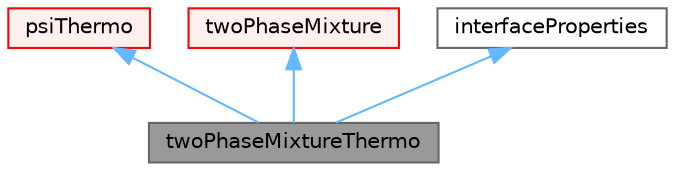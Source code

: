 digraph "twoPhaseMixtureThermo"
{
 // LATEX_PDF_SIZE
  bgcolor="transparent";
  edge [fontname=Helvetica,fontsize=10,labelfontname=Helvetica,labelfontsize=10];
  node [fontname=Helvetica,fontsize=10,shape=box,height=0.2,width=0.4];
  Node1 [id="Node000001",label="twoPhaseMixtureThermo",height=0.2,width=0.4,color="gray40", fillcolor="grey60", style="filled", fontcolor="black",tooltip=" "];
  Node2 -> Node1 [id="edge1_Node000001_Node000002",dir="back",color="steelblue1",style="solid",tooltip=" "];
  Node2 [id="Node000002",label="psiThermo",height=0.2,width=0.4,color="red", fillcolor="#FFF0F0", style="filled",URL="$classFoam_1_1psiThermo.html",tooltip="Basic thermodynamic properties based on compressibility."];
  Node33 -> Node1 [id="edge2_Node000001_Node000033",dir="back",color="steelblue1",style="solid",tooltip=" "];
  Node33 [id="Node000033",label="twoPhaseMixture",height=0.2,width=0.4,color="red", fillcolor="#FFF0F0", style="filled",URL="$classFoam_1_1twoPhaseMixture.html",tooltip="A two-phase mixture model."];
  Node34 -> Node1 [id="edge3_Node000001_Node000034",dir="back",color="steelblue1",style="solid",tooltip=" "];
  Node34 [id="Node000034",label="interfaceProperties",height=0.2,width=0.4,color="gray40", fillcolor="white", style="filled",URL="$classFoam_1_1interfaceProperties.html",tooltip="Contains the interface properties."];
}

